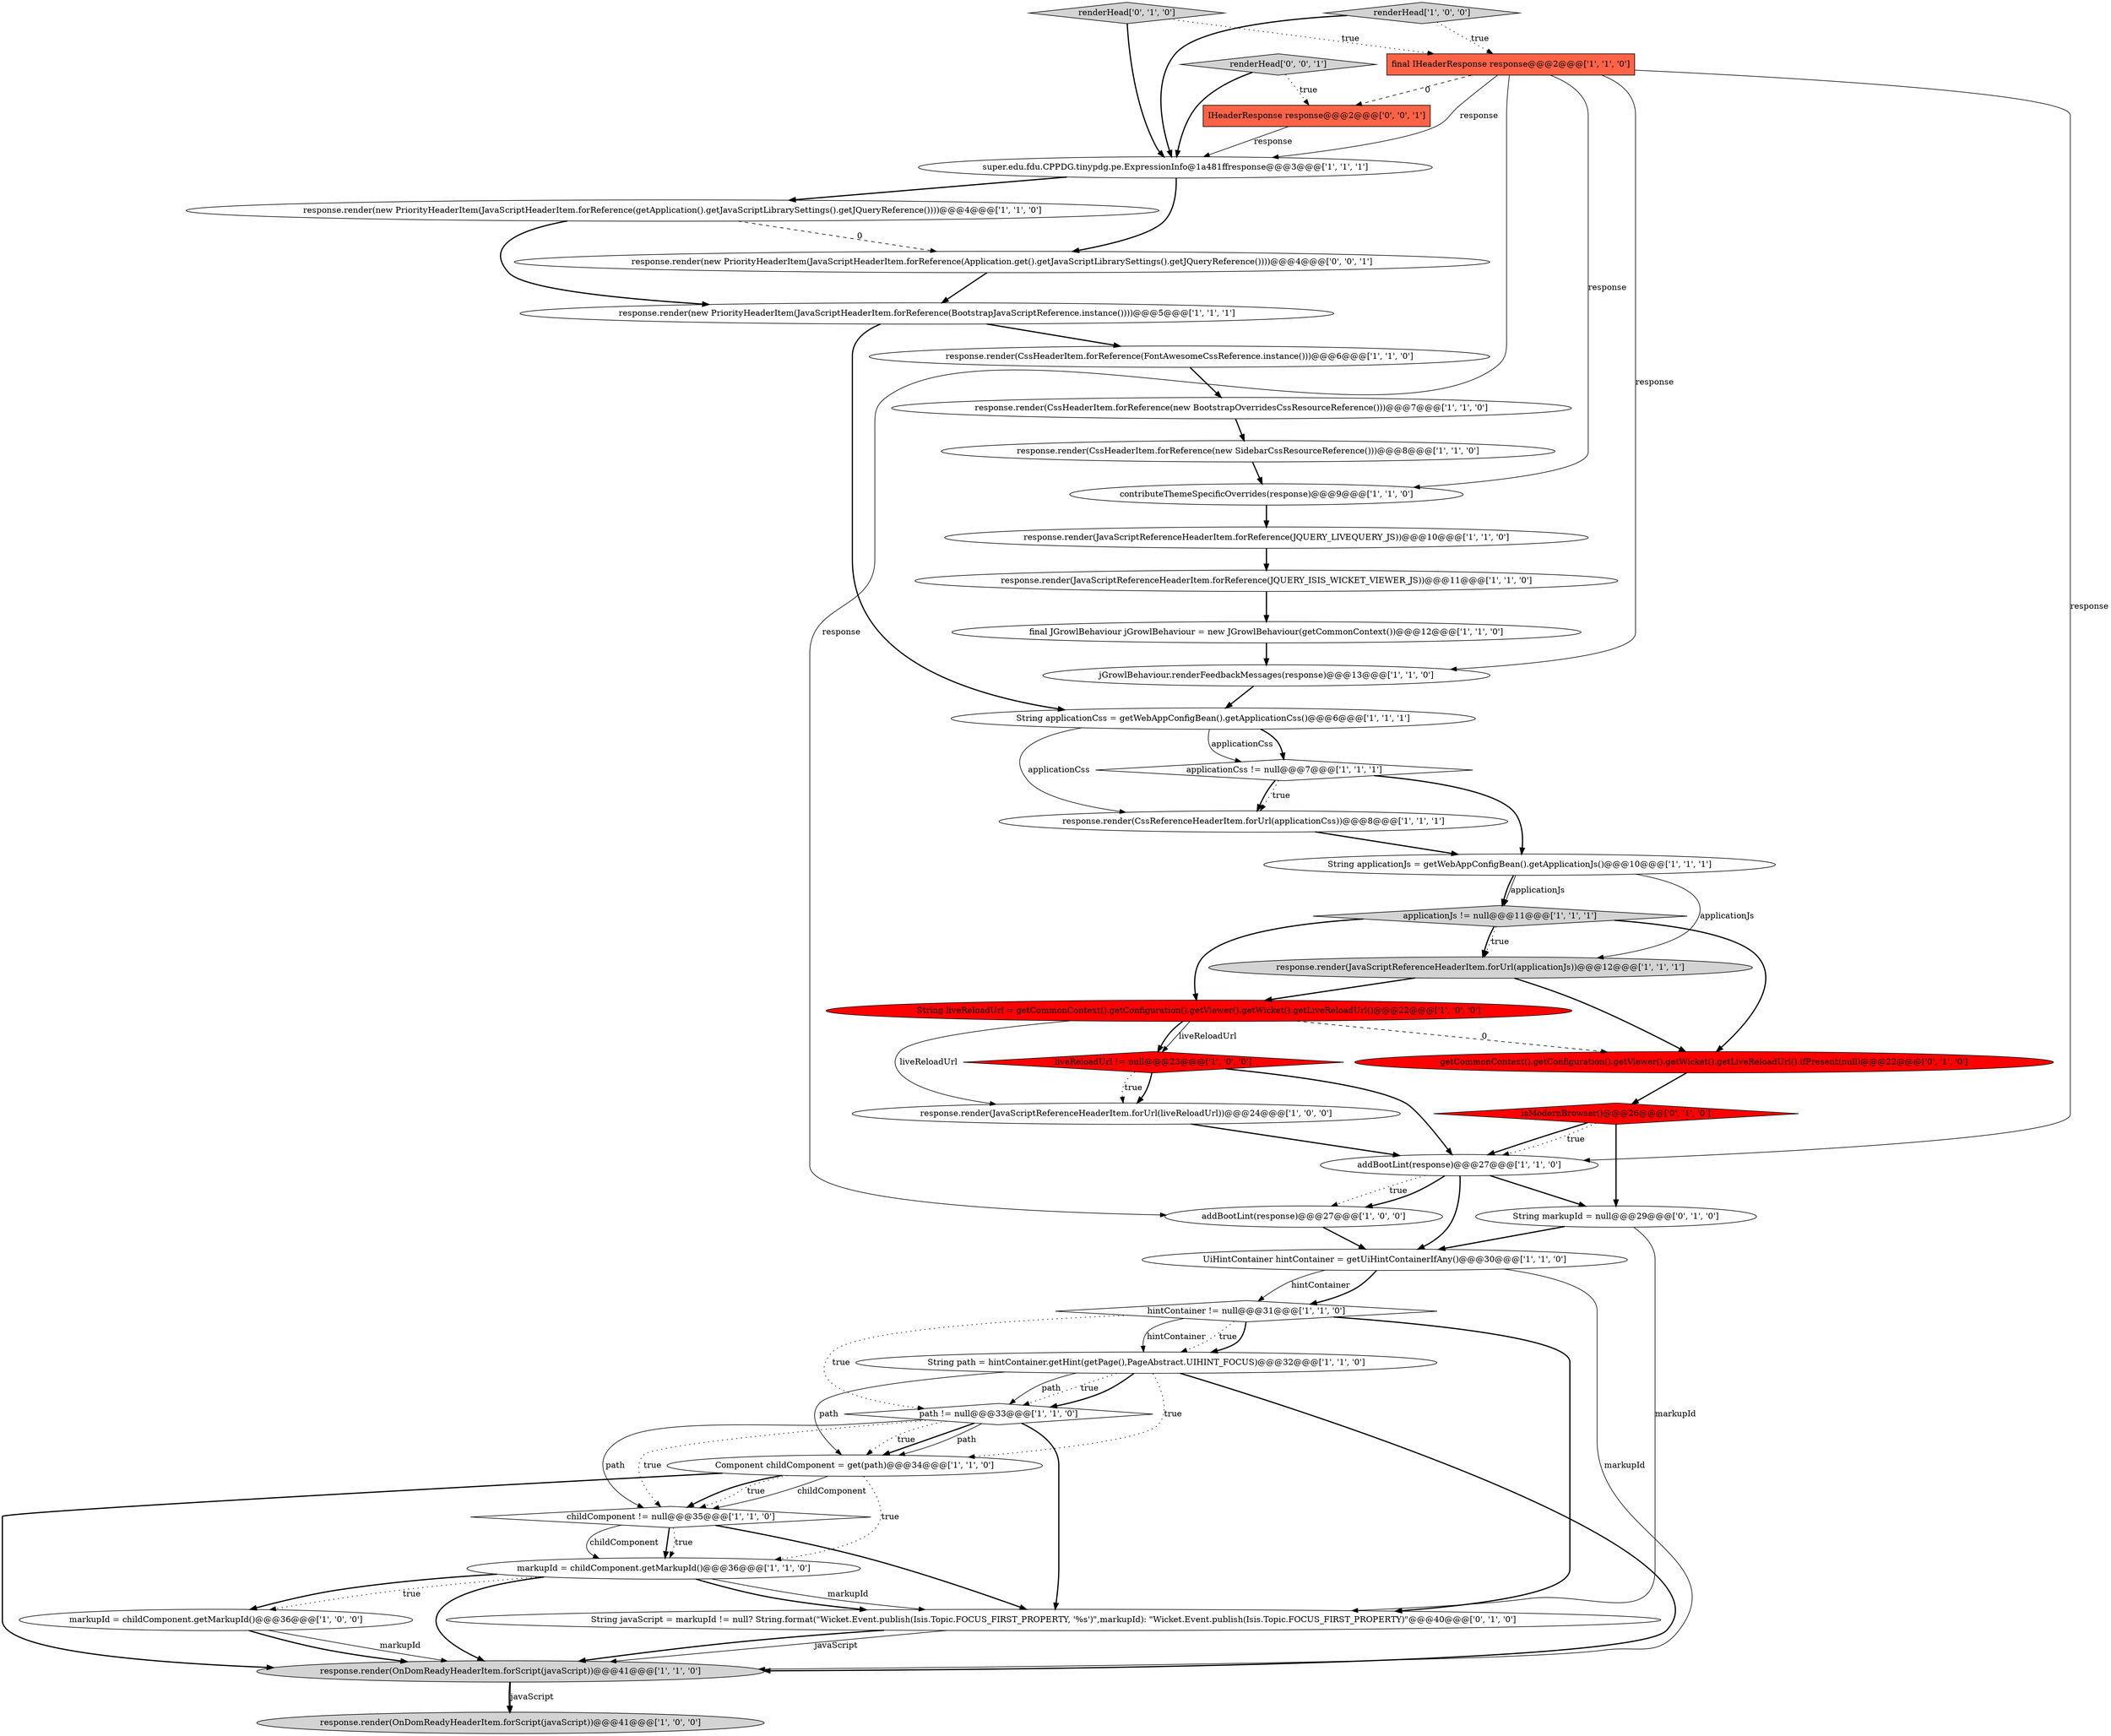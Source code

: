 digraph {
1 [style = filled, label = "response.render(OnDomReadyHeaderItem.forScript(javaScript))@@@41@@@['1', '1', '0']", fillcolor = lightgray, shape = ellipse image = "AAA0AAABBB1BBB"];
38 [style = filled, label = "renderHead['0', '1', '0']", fillcolor = lightgray, shape = diamond image = "AAA0AAABBB2BBB"];
36 [style = filled, label = "getCommonContext().getConfiguration().getViewer().getWicket().getLiveReloadUrl().ifPresent(null)@@@22@@@['0', '1', '0']", fillcolor = red, shape = ellipse image = "AAA1AAABBB2BBB"];
17 [style = filled, label = "String path = hintContainer.getHint(getPage(),PageAbstract.UIHINT_FOCUS)@@@32@@@['1', '1', '0']", fillcolor = white, shape = ellipse image = "AAA0AAABBB1BBB"];
7 [style = filled, label = "String liveReloadUrl = getCommonContext().getConfiguration().getViewer().getWicket().getLiveReloadUrl()@@@22@@@['1', '0', '0']", fillcolor = red, shape = ellipse image = "AAA1AAABBB1BBB"];
10 [style = filled, label = "applicationCss != null@@@7@@@['1', '1', '1']", fillcolor = white, shape = diamond image = "AAA0AAABBB1BBB"];
34 [style = filled, label = "String markupId = null@@@29@@@['0', '1', '0']", fillcolor = white, shape = ellipse image = "AAA0AAABBB2BBB"];
16 [style = filled, label = "response.render(new PriorityHeaderItem(JavaScriptHeaderItem.forReference(BootstrapJavaScriptReference.instance())))@@@5@@@['1', '1', '1']", fillcolor = white, shape = ellipse image = "AAA0AAABBB1BBB"];
2 [style = filled, label = "path != null@@@33@@@['1', '1', '0']", fillcolor = white, shape = diamond image = "AAA0AAABBB1BBB"];
39 [style = filled, label = "response.render(new PriorityHeaderItem(JavaScriptHeaderItem.forReference(Application.get().getJavaScriptLibrarySettings().getJQueryReference())))@@@4@@@['0', '0', '1']", fillcolor = white, shape = ellipse image = "AAA0AAABBB3BBB"];
20 [style = filled, label = "hintContainer != null@@@31@@@['1', '1', '0']", fillcolor = white, shape = diamond image = "AAA0AAABBB1BBB"];
37 [style = filled, label = "String javaScript = markupId != null? String.format(\"Wicket.Event.publish(Isis.Topic.FOCUS_FIRST_PROPERTY, '%s')\",markupId): \"Wicket.Event.publish(Isis.Topic.FOCUS_FIRST_PROPERTY)\"@@@40@@@['0', '1', '0']", fillcolor = white, shape = ellipse image = "AAA0AAABBB2BBB"];
12 [style = filled, label = "response.render(CssReferenceHeaderItem.forUrl(applicationCss))@@@8@@@['1', '1', '1']", fillcolor = white, shape = ellipse image = "AAA0AAABBB1BBB"];
4 [style = filled, label = "response.render(JavaScriptReferenceHeaderItem.forUrl(applicationJs))@@@12@@@['1', '1', '1']", fillcolor = lightgray, shape = ellipse image = "AAA0AAABBB1BBB"];
5 [style = filled, label = "addBootLint(response)@@@27@@@['1', '1', '0']", fillcolor = white, shape = ellipse image = "AAA0AAABBB1BBB"];
8 [style = filled, label = "renderHead['1', '0', '0']", fillcolor = lightgray, shape = diamond image = "AAA0AAABBB1BBB"];
14 [style = filled, label = "final IHeaderResponse response@@@2@@@['1', '1', '0']", fillcolor = tomato, shape = box image = "AAA0AAABBB1BBB"];
19 [style = filled, label = "response.render(OnDomReadyHeaderItem.forScript(javaScript))@@@41@@@['1', '0', '0']", fillcolor = lightgray, shape = ellipse image = "AAA0AAABBB1BBB"];
0 [style = filled, label = "liveReloadUrl != null@@@23@@@['1', '0', '0']", fillcolor = red, shape = diamond image = "AAA1AAABBB1BBB"];
27 [style = filled, label = "childComponent != null@@@35@@@['1', '1', '0']", fillcolor = white, shape = diamond image = "AAA0AAABBB1BBB"];
32 [style = filled, label = "addBootLint(response)@@@27@@@['1', '0', '0']", fillcolor = white, shape = ellipse image = "AAA0AAABBB1BBB"];
21 [style = filled, label = "response.render(CssHeaderItem.forReference(FontAwesomeCssReference.instance()))@@@6@@@['1', '1', '0']", fillcolor = white, shape = ellipse image = "AAA0AAABBB1BBB"];
18 [style = filled, label = "response.render(JavaScriptReferenceHeaderItem.forReference(JQUERY_ISIS_WICKET_VIEWER_JS))@@@11@@@['1', '1', '0']", fillcolor = white, shape = ellipse image = "AAA0AAABBB1BBB"];
35 [style = filled, label = "isModernBrowser()@@@26@@@['0', '1', '0']", fillcolor = red, shape = diamond image = "AAA1AAABBB2BBB"];
40 [style = filled, label = "IHeaderResponse response@@@2@@@['0', '0', '1']", fillcolor = tomato, shape = box image = "AAA0AAABBB3BBB"];
41 [style = filled, label = "renderHead['0', '0', '1']", fillcolor = lightgray, shape = diamond image = "AAA0AAABBB3BBB"];
22 [style = filled, label = "final JGrowlBehaviour jGrowlBehaviour = new JGrowlBehaviour(getCommonContext())@@@12@@@['1', '1', '0']", fillcolor = white, shape = ellipse image = "AAA0AAABBB1BBB"];
13 [style = filled, label = "String applicationJs = getWebAppConfigBean().getApplicationJs()@@@10@@@['1', '1', '1']", fillcolor = white, shape = ellipse image = "AAA0AAABBB1BBB"];
15 [style = filled, label = "response.render(JavaScriptReferenceHeaderItem.forUrl(liveReloadUrl))@@@24@@@['1', '0', '0']", fillcolor = white, shape = ellipse image = "AAA0AAABBB1BBB"];
24 [style = filled, label = "markupId = childComponent.getMarkupId()@@@36@@@['1', '0', '0']", fillcolor = white, shape = ellipse image = "AAA0AAABBB1BBB"];
25 [style = filled, label = "jGrowlBehaviour.renderFeedbackMessages(response)@@@13@@@['1', '1', '0']", fillcolor = white, shape = ellipse image = "AAA0AAABBB1BBB"];
26 [style = filled, label = "applicationJs != null@@@11@@@['1', '1', '1']", fillcolor = lightgray, shape = diamond image = "AAA0AAABBB1BBB"];
11 [style = filled, label = "UiHintContainer hintContainer = getUiHintContainerIfAny()@@@30@@@['1', '1', '0']", fillcolor = white, shape = ellipse image = "AAA0AAABBB1BBB"];
23 [style = filled, label = "contributeThemeSpecificOverrides(response)@@@9@@@['1', '1', '0']", fillcolor = white, shape = ellipse image = "AAA0AAABBB1BBB"];
29 [style = filled, label = "response.render(CssHeaderItem.forReference(new SidebarCssResourceReference()))@@@8@@@['1', '1', '0']", fillcolor = white, shape = ellipse image = "AAA0AAABBB1BBB"];
3 [style = filled, label = "String applicationCss = getWebAppConfigBean().getApplicationCss()@@@6@@@['1', '1', '1']", fillcolor = white, shape = ellipse image = "AAA0AAABBB1BBB"];
6 [style = filled, label = "response.render(CssHeaderItem.forReference(new BootstrapOverridesCssResourceReference()))@@@7@@@['1', '1', '0']", fillcolor = white, shape = ellipse image = "AAA0AAABBB1BBB"];
9 [style = filled, label = "Component childComponent = get(path)@@@34@@@['1', '1', '0']", fillcolor = white, shape = ellipse image = "AAA0AAABBB1BBB"];
28 [style = filled, label = "markupId = childComponent.getMarkupId()@@@36@@@['1', '1', '0']", fillcolor = white, shape = ellipse image = "AAA0AAABBB1BBB"];
33 [style = filled, label = "response.render(new PriorityHeaderItem(JavaScriptHeaderItem.forReference(getApplication().getJavaScriptLibrarySettings().getJQueryReference())))@@@4@@@['1', '1', '0']", fillcolor = white, shape = ellipse image = "AAA0AAABBB1BBB"];
30 [style = filled, label = "response.render(JavaScriptReferenceHeaderItem.forReference(JQUERY_LIVEQUERY_JS))@@@10@@@['1', '1', '0']", fillcolor = white, shape = ellipse image = "AAA0AAABBB1BBB"];
31 [style = filled, label = "super.edu.fdu.CPPDG.tinypdg.pe.ExpressionInfo@1a481ffresponse@@@3@@@['1', '1', '1']", fillcolor = white, shape = ellipse image = "AAA0AAABBB1BBB"];
27->28 [style = solid, label="childComponent"];
38->14 [style = dotted, label="true"];
5->32 [style = dotted, label="true"];
27->28 [style = bold, label=""];
38->31 [style = bold, label=""];
3->12 [style = solid, label="applicationCss"];
30->18 [style = bold, label=""];
0->15 [style = bold, label=""];
6->29 [style = bold, label=""];
34->37 [style = solid, label="markupId"];
5->34 [style = bold, label=""];
14->31 [style = solid, label="response"];
18->22 [style = bold, label=""];
41->40 [style = dotted, label="true"];
10->12 [style = bold, label=""];
7->0 [style = solid, label="liveReloadUrl"];
20->37 [style = bold, label=""];
14->25 [style = solid, label="response"];
4->36 [style = bold, label=""];
17->2 [style = dotted, label="true"];
26->4 [style = dotted, label="true"];
32->11 [style = bold, label=""];
9->28 [style = dotted, label="true"];
16->3 [style = bold, label=""];
22->25 [style = bold, label=""];
33->16 [style = bold, label=""];
28->37 [style = bold, label=""];
17->9 [style = solid, label="path"];
23->30 [style = bold, label=""];
26->7 [style = bold, label=""];
37->1 [style = bold, label=""];
25->3 [style = bold, label=""];
7->0 [style = bold, label=""];
29->23 [style = bold, label=""];
2->9 [style = bold, label=""];
26->4 [style = bold, label=""];
2->27 [style = solid, label="path"];
35->5 [style = bold, label=""];
3->10 [style = bold, label=""];
28->24 [style = dotted, label="true"];
17->2 [style = bold, label=""];
2->27 [style = dotted, label="true"];
31->33 [style = bold, label=""];
8->14 [style = dotted, label="true"];
3->10 [style = solid, label="applicationCss"];
28->24 [style = bold, label=""];
5->11 [style = bold, label=""];
20->17 [style = solid, label="hintContainer"];
11->1 [style = solid, label="markupId"];
7->15 [style = solid, label="liveReloadUrl"];
9->1 [style = bold, label=""];
1->19 [style = bold, label=""];
36->35 [style = bold, label=""];
35->34 [style = bold, label=""];
14->40 [style = dashed, label="0"];
17->2 [style = solid, label="path"];
2->9 [style = solid, label="path"];
24->1 [style = solid, label="markupId"];
39->16 [style = bold, label=""];
17->1 [style = bold, label=""];
13->4 [style = solid, label="applicationJs"];
8->31 [style = bold, label=""];
20->17 [style = dotted, label="true"];
9->27 [style = solid, label="childComponent"];
33->39 [style = dashed, label="0"];
4->7 [style = bold, label=""];
9->27 [style = bold, label=""];
37->1 [style = solid, label="javaScript"];
5->32 [style = bold, label=""];
12->13 [style = bold, label=""];
27->37 [style = bold, label=""];
2->9 [style = dotted, label="true"];
10->13 [style = bold, label=""];
13->26 [style = bold, label=""];
41->31 [style = bold, label=""];
31->39 [style = bold, label=""];
24->1 [style = bold, label=""];
14->23 [style = solid, label="response"];
14->5 [style = solid, label="response"];
0->5 [style = bold, label=""];
11->20 [style = bold, label=""];
10->12 [style = dotted, label="true"];
20->17 [style = bold, label=""];
1->19 [style = solid, label="javaScript"];
21->6 [style = bold, label=""];
35->5 [style = dotted, label="true"];
0->15 [style = dotted, label="true"];
13->26 [style = solid, label="applicationJs"];
26->36 [style = bold, label=""];
14->32 [style = solid, label="response"];
28->1 [style = bold, label=""];
34->11 [style = bold, label=""];
15->5 [style = bold, label=""];
9->27 [style = dotted, label="true"];
27->28 [style = dotted, label="true"];
11->20 [style = solid, label="hintContainer"];
16->21 [style = bold, label=""];
17->9 [style = dotted, label="true"];
40->31 [style = solid, label="response"];
20->2 [style = dotted, label="true"];
2->37 [style = bold, label=""];
28->37 [style = solid, label="markupId"];
7->36 [style = dashed, label="0"];
}

